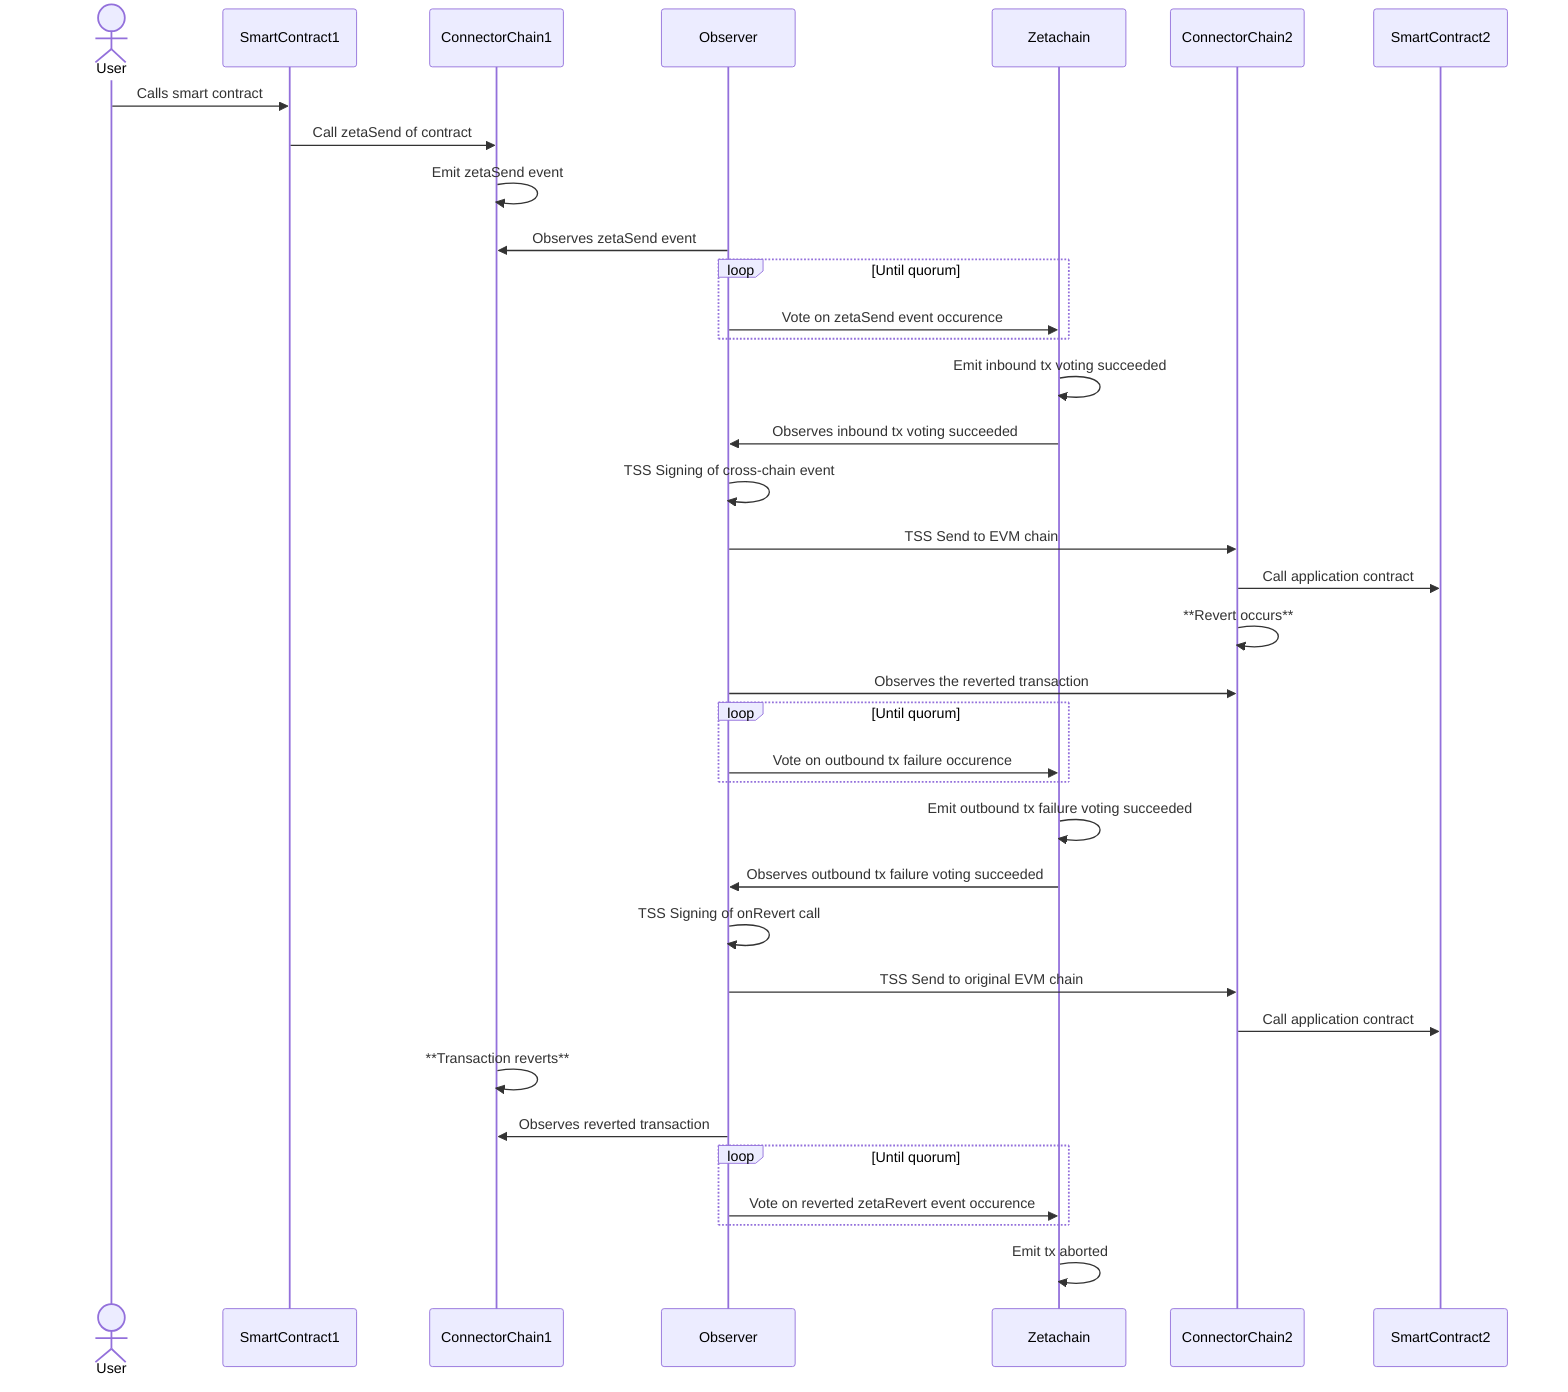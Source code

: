 sequenceDiagram

    Actor User 
    participant SmartContract1
    participant ConnectorChain1
    participant Observer 
    participant Zetachain 
    participant ConnectorChain2
    participant SmartContract2

    User->>SmartContract1: Calls smart contract
    SmartContract1->>ConnectorChain1: Call zetaSend of contract
    ConnectorChain1->>ConnectorChain1: Emit zetaSend event 
    Observer->>ConnectorChain1: Observes zetaSend event
    loop Until quorum
        Observer->>Zetachain: Vote on zetaSend event occurence
    end
    Zetachain->>Zetachain: Emit inbound tx voting succeeded
    Zetachain->>Observer: Observes inbound tx voting succeeded 
    Observer->>Observer: TSS Signing of cross-chain event
    Observer->>ConnectorChain2: TSS Send to EVM chain 
    ConnectorChain2->>SmartContract2: Call application contract
    ConnectorChain2->>ConnectorChain2: **Revert occurs**
    Observer->>ConnectorChain2: Observes the reverted transaction
    loop Until quorum
        Observer->>Zetachain: Vote on outbound tx failure occurence
    end
    Zetachain->>Zetachain: Emit outbound tx failure voting succeeded
    Zetachain->>Observer: Observes outbound tx failure voting succeeded
    Observer->>Observer: TSS Signing of onRevert call
    Observer->>ConnectorChain2: TSS Send to original EVM chain 
    ConnectorChain2->>SmartContract2: Call application contract 
    ConnectorChain1->>ConnectorChain1: **Transaction reverts**
    Observer->>ConnectorChain1: Observes reverted transaction
    loop Until quorum
        Observer->>Zetachain: Vote on reverted zetaRevert event occurence
    end
    Zetachain->>Zetachain: Emit tx aborted